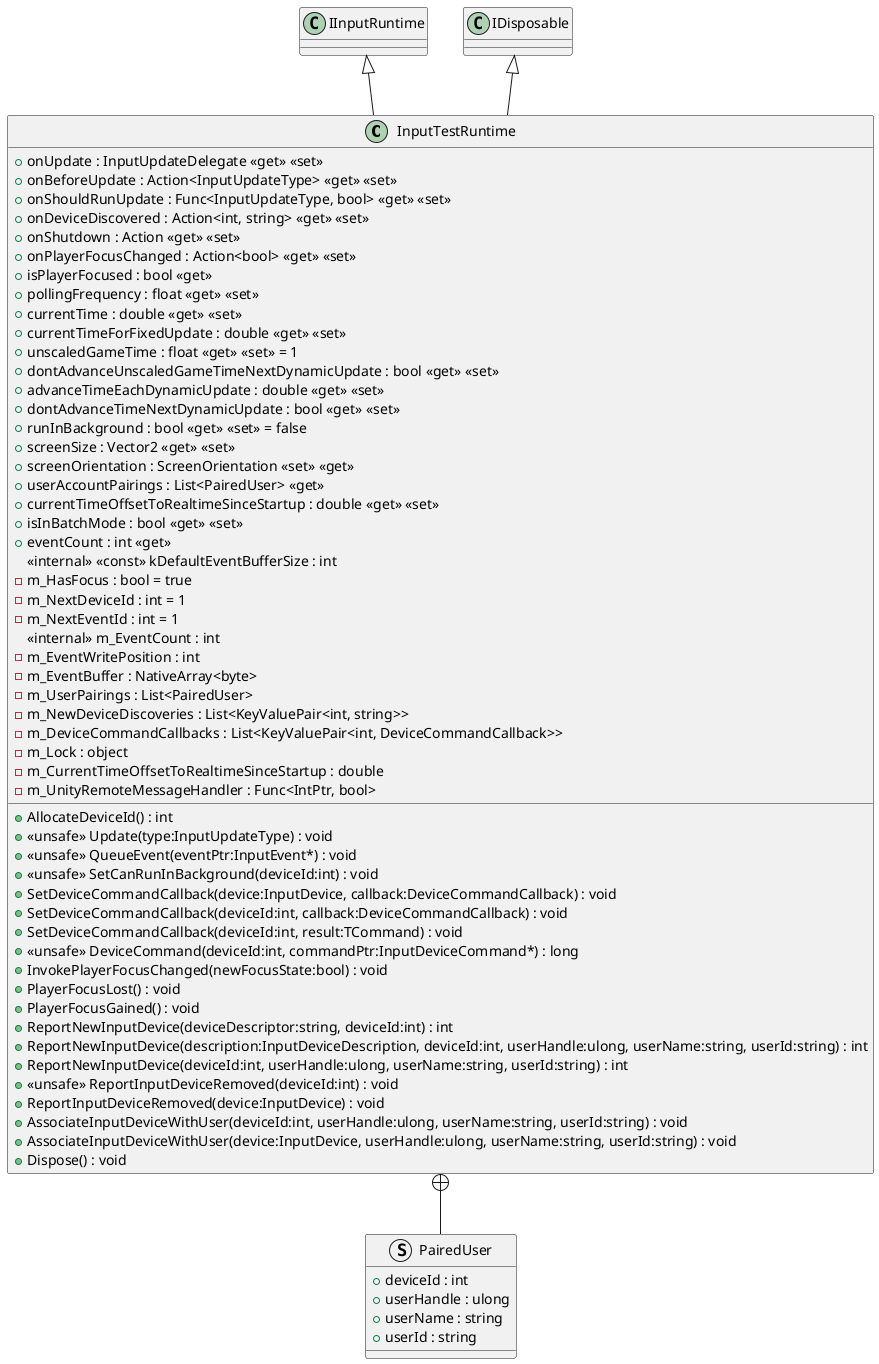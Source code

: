 @startuml
class InputTestRuntime {
    + AllocateDeviceId() : int
    + <<unsafe>> Update(type:InputUpdateType) : void
    + <<unsafe>> QueueEvent(eventPtr:InputEvent*) : void
    + <<unsafe>> SetCanRunInBackground(deviceId:int) : void
    + SetDeviceCommandCallback(device:InputDevice, callback:DeviceCommandCallback) : void
    + SetDeviceCommandCallback(deviceId:int, callback:DeviceCommandCallback) : void
    + SetDeviceCommandCallback(deviceId:int, result:TCommand) : void
    + <<unsafe>> DeviceCommand(deviceId:int, commandPtr:InputDeviceCommand*) : long
    + InvokePlayerFocusChanged(newFocusState:bool) : void
    + PlayerFocusLost() : void
    + PlayerFocusGained() : void
    + ReportNewInputDevice(deviceDescriptor:string, deviceId:int) : int
    + ReportNewInputDevice(description:InputDeviceDescription, deviceId:int, userHandle:ulong, userName:string, userId:string) : int
    + ReportNewInputDevice(deviceId:int, userHandle:ulong, userName:string, userId:string) : int
    + <<unsafe>> ReportInputDeviceRemoved(deviceId:int) : void
    + ReportInputDeviceRemoved(device:InputDevice) : void
    + AssociateInputDeviceWithUser(deviceId:int, userHandle:ulong, userName:string, userId:string) : void
    + AssociateInputDeviceWithUser(device:InputDevice, userHandle:ulong, userName:string, userId:string) : void
    + onUpdate : InputUpdateDelegate <<get>> <<set>>
    + onBeforeUpdate : Action<InputUpdateType> <<get>> <<set>>
    + onShouldRunUpdate : Func<InputUpdateType, bool> <<get>> <<set>>
    + onDeviceDiscovered : Action<int, string> <<get>> <<set>>
    + onShutdown : Action <<get>> <<set>>
    + onPlayerFocusChanged : Action<bool> <<get>> <<set>>
    + isPlayerFocused : bool <<get>>
    + pollingFrequency : float <<get>> <<set>>
    + currentTime : double <<get>> <<set>>
    + currentTimeForFixedUpdate : double <<get>> <<set>>
    + unscaledGameTime : float <<get>> <<set>> = 1
    + dontAdvanceUnscaledGameTimeNextDynamicUpdate : bool <<get>> <<set>>
    + advanceTimeEachDynamicUpdate : double <<get>> <<set>>
    + dontAdvanceTimeNextDynamicUpdate : bool <<get>> <<set>>
    + runInBackground : bool <<get>> <<set>> = false
    + screenSize : Vector2 <<get>> <<set>>
    + screenOrientation : ScreenOrientation <<set>> <<get>>
    + userAccountPairings : List<PairedUser> <<get>>
    + Dispose() : void
    + currentTimeOffsetToRealtimeSinceStartup : double <<get>> <<set>>
    + isInBatchMode : bool <<get>> <<set>>
    + eventCount : int <<get>>
    <<internal>> <<const>> kDefaultEventBufferSize : int
    - m_HasFocus : bool = true
    - m_NextDeviceId : int = 1
    - m_NextEventId : int = 1
    <<internal>> m_EventCount : int
    - m_EventWritePosition : int
    - m_EventBuffer : NativeArray<byte>
    - m_UserPairings : List<PairedUser>
    - m_NewDeviceDiscoveries : List<KeyValuePair<int, string>>
    - m_DeviceCommandCallbacks : List<KeyValuePair<int, DeviceCommandCallback>>
    - m_Lock : object
    - m_CurrentTimeOffsetToRealtimeSinceStartup : double
    - m_UnityRemoteMessageHandler : Func<IntPtr, bool>
}
struct PairedUser {
    + deviceId : int
    + userHandle : ulong
    + userName : string
    + userId : string
}
IInputRuntime <|-- InputTestRuntime
IDisposable <|-- InputTestRuntime
InputTestRuntime +-- PairedUser
@enduml
